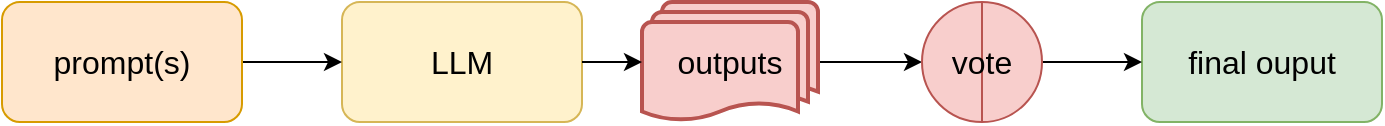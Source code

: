<mxfile version="24.7.12">
  <diagram name="第 1 页" id="tCek6PSi_kYoVfcrGFQ0">
    <mxGraphModel dx="954" dy="1190" grid="1" gridSize="10" guides="1" tooltips="1" connect="1" arrows="1" fold="1" page="1" pageScale="1" pageWidth="827" pageHeight="1169" math="0" shadow="0">
      <root>
        <mxCell id="0" />
        <mxCell id="1" parent="0" />
        <mxCell id="M_OW2C_WQbv7Tq3-Faa6-1" value="LLM" style="rounded=1;whiteSpace=wrap;html=1;fillColor=#fff2cc;strokeColor=#d6b656;fontSize=16;" vertex="1" parent="1">
          <mxGeometry x="250" y="390" width="120" height="60" as="geometry" />
        </mxCell>
        <mxCell id="M_OW2C_WQbv7Tq3-Faa6-6" style="edgeStyle=orthogonalEdgeStyle;rounded=0;orthogonalLoop=1;jettySize=auto;html=1;entryX=0;entryY=0.5;entryDx=0;entryDy=0;fontSize=16;" edge="1" parent="1" source="M_OW2C_WQbv7Tq3-Faa6-2" target="M_OW2C_WQbv7Tq3-Faa6-1">
          <mxGeometry relative="1" as="geometry" />
        </mxCell>
        <mxCell id="M_OW2C_WQbv7Tq3-Faa6-2" value="prompt(s)" style="rounded=1;whiteSpace=wrap;html=1;fillColor=#ffe6cc;strokeColor=#d79b00;fontSize=16;" vertex="1" parent="1">
          <mxGeometry x="80" y="390" width="120" height="60" as="geometry" />
        </mxCell>
        <mxCell id="M_OW2C_WQbv7Tq3-Faa6-3" value="final ouput" style="rounded=1;whiteSpace=wrap;html=1;fillColor=#d5e8d4;strokeColor=#82b366;fontSize=16;" vertex="1" parent="1">
          <mxGeometry x="650" y="390" width="120" height="60" as="geometry" />
        </mxCell>
        <mxCell id="M_OW2C_WQbv7Tq3-Faa6-11" style="edgeStyle=orthogonalEdgeStyle;rounded=0;orthogonalLoop=1;jettySize=auto;html=1;entryX=0;entryY=0.5;entryDx=0;entryDy=0;fontSize=16;" edge="1" parent="1" source="M_OW2C_WQbv7Tq3-Faa6-5" target="M_OW2C_WQbv7Tq3-Faa6-10">
          <mxGeometry relative="1" as="geometry" />
        </mxCell>
        <mxCell id="M_OW2C_WQbv7Tq3-Faa6-5" value="outputs" style="strokeWidth=2;html=1;shape=mxgraph.flowchart.multi-document;whiteSpace=wrap;fillColor=#f8cecc;strokeColor=#b85450;fontSize=16;" vertex="1" parent="1">
          <mxGeometry x="400" y="390" width="88" height="60" as="geometry" />
        </mxCell>
        <mxCell id="M_OW2C_WQbv7Tq3-Faa6-7" style="edgeStyle=orthogonalEdgeStyle;rounded=0;orthogonalLoop=1;jettySize=auto;html=1;entryX=0;entryY=0.5;entryDx=0;entryDy=0;entryPerimeter=0;fontSize=16;" edge="1" parent="1" source="M_OW2C_WQbv7Tq3-Faa6-1" target="M_OW2C_WQbv7Tq3-Faa6-5">
          <mxGeometry relative="1" as="geometry" />
        </mxCell>
        <mxCell id="M_OW2C_WQbv7Tq3-Faa6-12" style="edgeStyle=orthogonalEdgeStyle;rounded=0;orthogonalLoop=1;jettySize=auto;html=1;entryX=0;entryY=0.5;entryDx=0;entryDy=0;fontSize=16;" edge="1" parent="1" source="M_OW2C_WQbv7Tq3-Faa6-10" target="M_OW2C_WQbv7Tq3-Faa6-3">
          <mxGeometry relative="1" as="geometry" />
        </mxCell>
        <mxCell id="M_OW2C_WQbv7Tq3-Faa6-10" value="vote" style="shape=lineEllipse;line=vertical;perimeter=ellipsePerimeter;whiteSpace=wrap;html=1;backgroundOutline=1;fillColor=#f8cecc;strokeColor=#b85450;fontSize=16;" vertex="1" parent="1">
          <mxGeometry x="540" y="390" width="60" height="60" as="geometry" />
        </mxCell>
      </root>
    </mxGraphModel>
  </diagram>
</mxfile>
